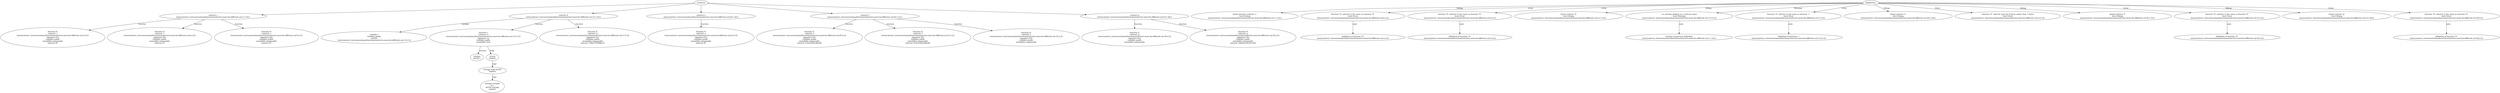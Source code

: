 strict digraph "tests/contract_testcases/solana/functions/selectors-must-be-different.sol" {
	contract [label="contract c\ntests/contract_testcases/solana/functions/selectors-must-be-different.sol:1:1-10:2"]
	f1 [label="function f1\ncontract: c\ntests/contract_testcases/solana/functions/selectors-must-be-different.sol:3:2-22\nsignature f1()\nvisibility public\nmutability nonpayable\nselector 01"]
	f2 [label="function f2\ncontract: c\ntests/contract_testcases/solana/functions/selectors-must-be-different.sol:6:2-22\nsignature f2()\nvisibility public\nmutability nonpayable\nselector 01"]
	f3 [label="function f3\ncontract: c\ntests/contract_testcases/solana/functions/selectors-must-be-different.sol:9:2-22\nsignature f3()\nvisibility public\nmutability nonpayable\nselector 01"]
	contract_5 [label="contract d\ntests/contract_testcases/solana/functions/selectors-must-be-different.sol:12:1-18:2"]
	var [label="variable c\nvisibility public\nint256\ntests/contract_testcases/solana/functions/selectors-must-be-different.sol:13:2-14"]
	c [label="function c\ncontract: d\ntests/contract_testcases/solana/functions/selectors-must-be-different.sol:13:13-14\nsignature c()\nvisibility public\nmutability view"]
	returns [label="returns\nint256 c"]
	return [label="return\nimplicit"]
	storage_load [label="storage load int256\nimplicit"]
	storage_var [label="storage variable\nd.c\nint256 storage\nimplicit"]
	f1_12 [label="function f1\ncontract: d\ntests/contract_testcases/solana/functions/selectors-must-be-different.sol:17:2-22\nsignature f1()\nvisibility public\nmutability nonpayable\nselector 13fbd725feff6e10"]
	contract_13 [label="contract e\ntests/contract_testcases/solana/functions/selectors-must-be-different.sol:20:1-24:2"]
	f1_14 [label="function f1\ncontract: e\ntests/contract_testcases/solana/functions/selectors-must-be-different.sol:23:2-22\nsignature f1()\nvisibility public\nmutability nonpayable\nselector 01"]
	contract_15 [label="contract f\ntests/contract_testcases/solana/functions/selectors-must-be-different.sol:26:1-33:2"]
	f1_16 [label="function f1\ncontract: f\ntests/contract_testcases/solana/functions/selectors-must-be-different.sol:29:2-22\nsignature f1()\nvisibility public\nmutability nonpayable\nselector 41424344caffee00"]
	f2_17 [label="function f2\ncontract: f\ntests/contract_testcases/solana/functions/selectors-must-be-different.sol:31:2-22\nsignature f2()\nvisibility public\nmutability nonpayable\nselector 41424344caffee00"]
	f3_18 [label="function f3\ncontract: f\ntests/contract_testcases/solana/functions/selectors-must-be-different.sol:32:2-22\nsignature f3()\nvisibility public\nmutability nonpayable"]
	contract_19 [label="contract g\ntests/contract_testcases/solana/functions/selectors-must-be-different.sol:35:1-40:2"]
	f1_20 [label="function f1\ncontract: g\ntests/contract_testcases/solana/functions/selectors-must-be-different.sol:36:2-22\nsignature f1()\nvisibility public\nmutability nonpayable"]
	f3_21 [label="function f3\ncontract: g\ntests/contract_testcases/solana/functions/selectors-must-be-different.sol:39:2-22\nsignature f3()\nvisibility public\nmutability nonpayable\nselector 1b494cee9c541e94"]
	diagnostic [label="found abstract contract 'c'\nlevel Debug\ntests/contract_testcases/solana/functions/selectors-must-be-different.sol:1:1-10:2"]
	diagnostic_24 [label="function 'f2' selector is the same as function 'f1'\nlevel Error\ntests/contract_testcases/solana/functions/selectors-must-be-different.sol:6:2-22"]
	note [label="definition of function 'f1'\ntests/contract_testcases/solana/functions/selectors-must-be-different.sol:3:2-22"]
	diagnostic_26 [label="function 'f3' selector is the same as function 'f1'\nlevel Error\ntests/contract_testcases/solana/functions/selectors-must-be-different.sol:9:2-22"]
	note_27 [label="definition of function 'f1'\ntests/contract_testcases/solana/functions/selectors-must-be-different.sol:3:2-22"]
	diagnostic_28 [label="found contract 'd'\nlevel Debug\ntests/contract_testcases/solana/functions/selectors-must-be-different.sol:12:1-18:2"]
	diagnostic_29 [label="c is already defined as a contract name\nlevel Warning\ntests/contract_testcases/solana/functions/selectors-must-be-different.sol:13:13-14"]
	note_30 [label="location of previous definition\ntests/contract_testcases/solana/functions/selectors-must-be-different.sol:1:1-10:2"]
	diagnostic_31 [label="function 'f1' selector is the same as function 'c'\nlevel Error\ntests/contract_testcases/solana/functions/selectors-must-be-different.sol:17:2-22"]
	note_32 [label="definition of function 'c'\ntests/contract_testcases/solana/functions/selectors-must-be-different.sol:13:13-14"]
	diagnostic_33 [label="found contract 'e'\nlevel Debug\ntests/contract_testcases/solana/functions/selectors-must-be-different.sol:20:1-24:2"]
	diagnostic_34 [label="function 'f1' selector must be 8 bytes rather than 1 bytes\nlevel Error\ntests/contract_testcases/solana/functions/selectors-must-be-different.sol:22:2-16"]
	diagnostic_35 [label="found contract 'f'\nlevel Debug\ntests/contract_testcases/solana/functions/selectors-must-be-different.sol:26:1-33:2"]
	diagnostic_36 [label="function 'f2' selector is the same as function 'f1'\nlevel Error\ntests/contract_testcases/solana/functions/selectors-must-be-different.sol:31:2-22"]
	note_37 [label="definition of function 'f1'\ntests/contract_testcases/solana/functions/selectors-must-be-different.sol:29:2-22"]
	diagnostic_38 [label="found contract 'g'\nlevel Debug\ntests/contract_testcases/solana/functions/selectors-must-be-different.sol:35:1-40:2"]
	diagnostic_39 [label="function 'f3' selector is the same as function 'f1'\nlevel Error\ntests/contract_testcases/solana/functions/selectors-must-be-different.sol:39:2-22"]
	note_40 [label="definition of function 'f1'\ntests/contract_testcases/solana/functions/selectors-must-be-different.sol:36:2-22"]
	contracts -> contract
	contract -> f1 [label="function"]
	contract -> f2 [label="function"]
	contract -> f3 [label="function"]
	contracts -> contract_5
	contract_5 -> var [label="variable"]
	contract_5 -> c [label="function"]
	c -> returns [label="returns"]
	c -> return [label="body"]
	return -> storage_load [label="expr"]
	storage_load -> storage_var [label="expr"]
	contract_5 -> f1_12 [label="function"]
	contracts -> contract_13
	contract_13 -> f1_14 [label="function"]
	contracts -> contract_15
	contract_15 -> f1_16 [label="function"]
	contract_15 -> f2_17 [label="function"]
	contract_15 -> f3_18 [label="function"]
	contracts -> contract_19
	contract_19 -> f1_20 [label="function"]
	contract_19 -> f3_21 [label="function"]
	diagnostics -> diagnostic [label="Debug"]
	diagnostics -> diagnostic_24 [label="Error"]
	diagnostic_24 -> note [label="note"]
	diagnostics -> diagnostic_26 [label="Error"]
	diagnostic_26 -> note_27 [label="note"]
	diagnostics -> diagnostic_28 [label="Debug"]
	diagnostics -> diagnostic_29 [label="Warning"]
	diagnostic_29 -> note_30 [label="note"]
	diagnostics -> diagnostic_31 [label="Error"]
	diagnostic_31 -> note_32 [label="note"]
	diagnostics -> diagnostic_33 [label="Debug"]
	diagnostics -> diagnostic_34 [label="Error"]
	diagnostics -> diagnostic_35 [label="Debug"]
	diagnostics -> diagnostic_36 [label="Error"]
	diagnostic_36 -> note_37 [label="note"]
	diagnostics -> diagnostic_38 [label="Debug"]
	diagnostics -> diagnostic_39 [label="Error"]
	diagnostic_39 -> note_40 [label="note"]
}
